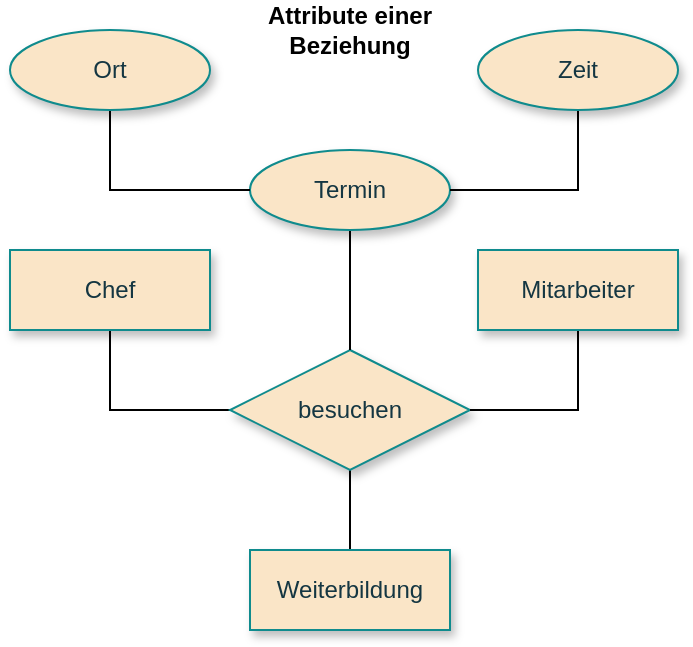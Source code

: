 <mxfile version="20.8.16" type="device"><diagram name="Seite-1" id="2C0Yhxo2JXxDlyhip5nN"><mxGraphModel dx="783" dy="1413" grid="1" gridSize="10" guides="1" tooltips="1" connect="1" arrows="1" fold="1" page="1" pageScale="1" pageWidth="827" pageHeight="1169" math="0" shadow="0"><root><mxCell id="0"/><mxCell id="1" parent="0"/><mxCell id="zt0yvasQBb4Ktwot5_lU-4" style="edgeStyle=orthogonalEdgeStyle;rounded=0;orthogonalLoop=1;jettySize=auto;html=1;entryX=0;entryY=0.5;entryDx=0;entryDy=0;exitX=0.5;exitY=1;exitDx=0;exitDy=0;endArrow=none;endFill=0;" edge="1" parent="1" source="RfNvdFaUDrbFPeZQ3lzq-2" target="zt0yvasQBb4Ktwot5_lU-1"><mxGeometry relative="1" as="geometry"/></mxCell><mxCell id="RfNvdFaUDrbFPeZQ3lzq-2" value="Chef" style="whiteSpace=wrap;html=1;align=center;shadow=1;labelBackgroundColor=none;fillColor=#FAE5C7;strokeColor=#0F8B8D;fontColor=#143642;rounded=0;" parent="1" vertex="1"><mxGeometry x="130" y="200" width="100" height="40" as="geometry"/></mxCell><mxCell id="zt0yvasQBb4Ktwot5_lU-7" style="edgeStyle=orthogonalEdgeStyle;rounded=0;orthogonalLoop=1;jettySize=auto;html=1;endArrow=none;endFill=0;" edge="1" parent="1" source="zt0yvasQBb4Ktwot5_lU-1" target="zt0yvasQBb4Ktwot5_lU-6"><mxGeometry relative="1" as="geometry"/></mxCell><mxCell id="zt0yvasQBb4Ktwot5_lU-1" value="besuchen" style="shape=rhombus;perimeter=rhombusPerimeter;whiteSpace=wrap;html=1;align=center;shadow=1;container=0;labelBackgroundColor=none;fillColor=#FAE5C7;strokeColor=#0F8B8D;fontColor=#143642;rounded=0;" vertex="1" parent="1"><mxGeometry x="240" y="250" width="120" height="60" as="geometry"/></mxCell><mxCell id="zt0yvasQBb4Ktwot5_lU-8" style="edgeStyle=orthogonalEdgeStyle;rounded=0;orthogonalLoop=1;jettySize=auto;html=1;endArrow=none;endFill=0;" edge="1" parent="1" source="zt0yvasQBb4Ktwot5_lU-2" target="zt0yvasQBb4Ktwot5_lU-1"><mxGeometry relative="1" as="geometry"/></mxCell><mxCell id="zt0yvasQBb4Ktwot5_lU-2" value="Termin" style="ellipse;whiteSpace=wrap;html=1;align=center;shadow=1;labelBackgroundColor=none;fillColor=#FAE5C7;strokeColor=#0F8B8D;fontColor=#143642;rounded=0;" vertex="1" parent="1"><mxGeometry x="250" y="150" width="100" height="40" as="geometry"/></mxCell><mxCell id="zt0yvasQBb4Ktwot5_lU-5" style="edgeStyle=orthogonalEdgeStyle;rounded=0;orthogonalLoop=1;jettySize=auto;html=1;entryX=1;entryY=0.5;entryDx=0;entryDy=0;exitX=0.5;exitY=1;exitDx=0;exitDy=0;endArrow=none;endFill=0;" edge="1" parent="1" source="zt0yvasQBb4Ktwot5_lU-3" target="zt0yvasQBb4Ktwot5_lU-1"><mxGeometry relative="1" as="geometry"/></mxCell><mxCell id="zt0yvasQBb4Ktwot5_lU-3" value="Mitarbeiter" style="whiteSpace=wrap;html=1;align=center;shadow=1;labelBackgroundColor=none;fillColor=#FAE5C7;strokeColor=#0F8B8D;fontColor=#143642;rounded=0;" vertex="1" parent="1"><mxGeometry x="364" y="200" width="100" height="40" as="geometry"/></mxCell><mxCell id="zt0yvasQBb4Ktwot5_lU-6" value="Weiterbildung" style="whiteSpace=wrap;html=1;align=center;shadow=1;labelBackgroundColor=none;fillColor=#FAE5C7;strokeColor=#0F8B8D;fontColor=#143642;rounded=0;" vertex="1" parent="1"><mxGeometry x="250" y="350" width="100" height="40" as="geometry"/></mxCell><mxCell id="zt0yvasQBb4Ktwot5_lU-12" style="edgeStyle=orthogonalEdgeStyle;rounded=0;orthogonalLoop=1;jettySize=auto;html=1;entryX=0;entryY=0.5;entryDx=0;entryDy=0;endArrow=none;endFill=0;exitX=0.5;exitY=1;exitDx=0;exitDy=0;" edge="1" parent="1" source="zt0yvasQBb4Ktwot5_lU-9" target="zt0yvasQBb4Ktwot5_lU-2"><mxGeometry relative="1" as="geometry"/></mxCell><mxCell id="zt0yvasQBb4Ktwot5_lU-9" value="Ort" style="ellipse;whiteSpace=wrap;html=1;align=center;shadow=1;labelBackgroundColor=none;fillColor=#FAE5C7;strokeColor=#0F8B8D;fontColor=#143642;rounded=0;" vertex="1" parent="1"><mxGeometry x="130" y="90" width="100" height="40" as="geometry"/></mxCell><mxCell id="zt0yvasQBb4Ktwot5_lU-11" style="edgeStyle=orthogonalEdgeStyle;rounded=0;orthogonalLoop=1;jettySize=auto;html=1;entryX=1;entryY=0.5;entryDx=0;entryDy=0;endArrow=none;endFill=0;exitX=0.5;exitY=1;exitDx=0;exitDy=0;" edge="1" parent="1" source="zt0yvasQBb4Ktwot5_lU-10" target="zt0yvasQBb4Ktwot5_lU-2"><mxGeometry relative="1" as="geometry"/></mxCell><mxCell id="zt0yvasQBb4Ktwot5_lU-10" value="Zeit" style="ellipse;whiteSpace=wrap;html=1;align=center;shadow=1;labelBackgroundColor=none;fillColor=#FAE5C7;strokeColor=#0F8B8D;fontColor=#143642;rounded=0;" vertex="1" parent="1"><mxGeometry x="364" y="90" width="100" height="40" as="geometry"/></mxCell><mxCell id="zt0yvasQBb4Ktwot5_lU-13" value="&lt;b&gt;Attribute einer Beziehung&lt;/b&gt;" style="text;html=1;strokeColor=none;fillColor=none;align=center;verticalAlign=middle;whiteSpace=wrap;rounded=0;" vertex="1" parent="1"><mxGeometry x="240" y="80" width="120" height="20" as="geometry"/></mxCell></root></mxGraphModel></diagram></mxfile>